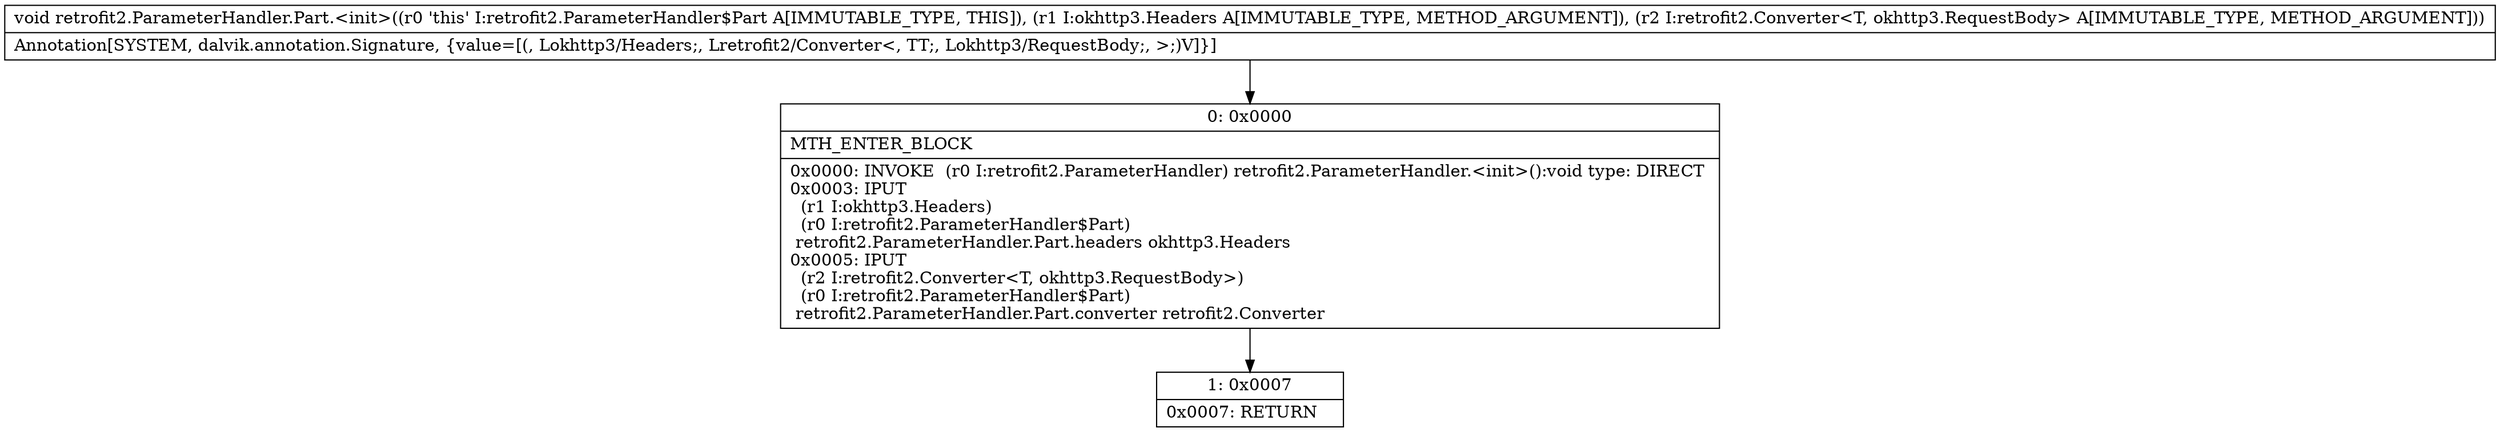 digraph "CFG forretrofit2.ParameterHandler.Part.\<init\>(Lokhttp3\/Headers;Lretrofit2\/Converter;)V" {
Node_0 [shape=record,label="{0\:\ 0x0000|MTH_ENTER_BLOCK\l|0x0000: INVOKE  (r0 I:retrofit2.ParameterHandler) retrofit2.ParameterHandler.\<init\>():void type: DIRECT \l0x0003: IPUT  \l  (r1 I:okhttp3.Headers)\l  (r0 I:retrofit2.ParameterHandler$Part)\l retrofit2.ParameterHandler.Part.headers okhttp3.Headers \l0x0005: IPUT  \l  (r2 I:retrofit2.Converter\<T, okhttp3.RequestBody\>)\l  (r0 I:retrofit2.ParameterHandler$Part)\l retrofit2.ParameterHandler.Part.converter retrofit2.Converter \l}"];
Node_1 [shape=record,label="{1\:\ 0x0007|0x0007: RETURN   \l}"];
MethodNode[shape=record,label="{void retrofit2.ParameterHandler.Part.\<init\>((r0 'this' I:retrofit2.ParameterHandler$Part A[IMMUTABLE_TYPE, THIS]), (r1 I:okhttp3.Headers A[IMMUTABLE_TYPE, METHOD_ARGUMENT]), (r2 I:retrofit2.Converter\<T, okhttp3.RequestBody\> A[IMMUTABLE_TYPE, METHOD_ARGUMENT]))  | Annotation[SYSTEM, dalvik.annotation.Signature, \{value=[(, Lokhttp3\/Headers;, Lretrofit2\/Converter\<, TT;, Lokhttp3\/RequestBody;, \>;)V]\}]\l}"];
MethodNode -> Node_0;
Node_0 -> Node_1;
}


